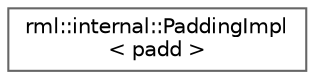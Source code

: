 digraph "类继承关系图"
{
 // LATEX_PDF_SIZE
  bgcolor="transparent";
  edge [fontname=Helvetica,fontsize=10,labelfontname=Helvetica,labelfontsize=10];
  node [fontname=Helvetica,fontsize=10,shape=box,height=0.2,width=0.4];
  rankdir="LR";
  Node0 [id="Node000000",label="rml::internal::PaddingImpl\l\< padd \>",height=0.2,width=0.4,color="grey40", fillcolor="white", style="filled",URL="$structrml_1_1internal_1_1_padding_impl.html",tooltip=" "];
}
